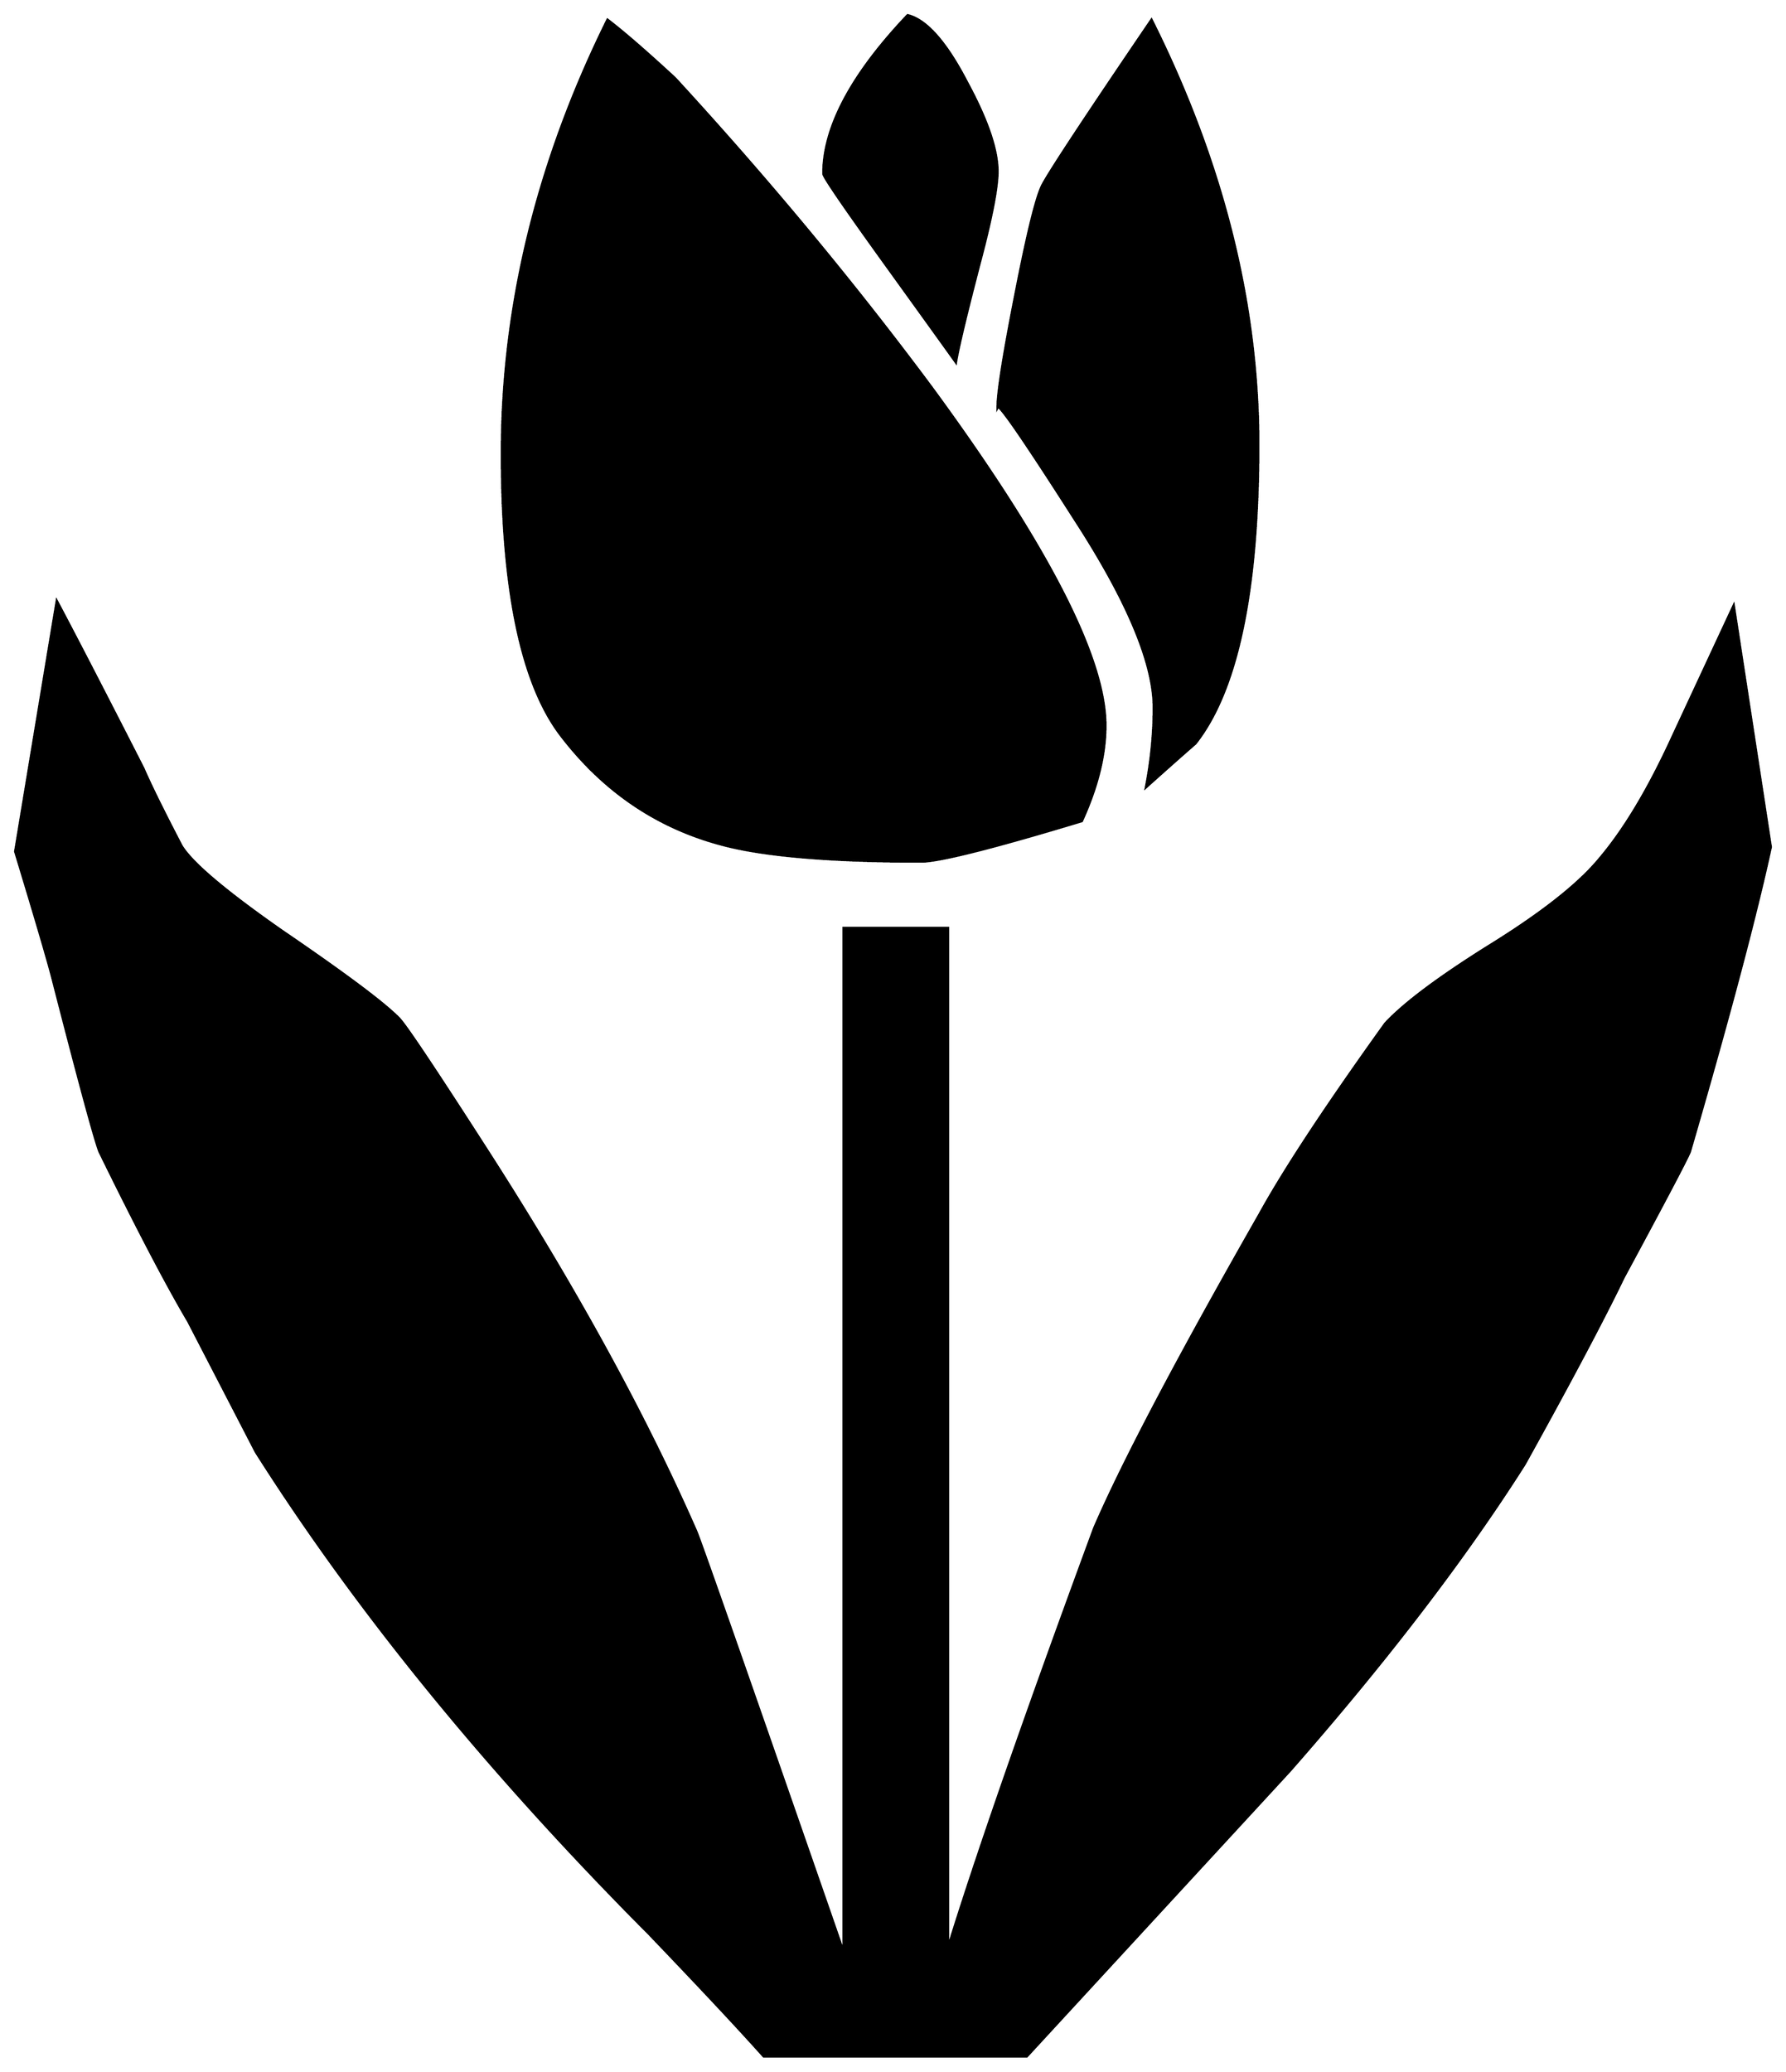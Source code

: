 


\begin{tikzpicture}[y=0.80pt, x=0.80pt, yscale=-1.0, xscale=1.0, inner sep=0pt, outer sep=0pt]
\begin{scope}[shift={(100.0,1671.0)},nonzero rule]
  \path[draw=.,fill=.,line width=1.600pt] (1188.0,-1073.0) ..
    controls (1188.0,-943.0) and (1169.333,-854.333) ..
    (1132.0,-807.0) .. controls (1122.0,-798.333) and
    (1107.333,-785.333) .. (1088.0,-768.0) .. controls
    (1092.667,-792.0) and (1095.0,-815.667) .. (1095.0,-839.0) ..
    controls (1095.0,-878.333) and (1071.667,-934.0) ..
    (1025.0,-1006.0) .. controls (979.0,-1078.0) and
    (956.0,-1111.333) .. (956.0,-1106.0) .. controls
    (956.0,-1119.333) and (961.333,-1153.0) .. (972.0,-1207.0) ..
    controls (982.667,-1261.667) and (990.667,-1294.0) ..
    (996.0,-1304.0) .. controls (1002.667,-1316.667) and
    (1035.0,-1365.667) .. (1093.0,-1451.0) .. controls
    (1156.333,-1324.333) and (1188.0,-1198.333) .. (1188.0,-1073.0) --
    cycle(956.0,-1316.0) .. controls (956.0,-1301.333) and
    (950.667,-1274.0) .. (940.0,-1234.0) .. controls
    (928.0,-1188.0) and (921.0,-1158.667) .. (919.0,-1146.0) ..
    controls (917.667,-1148.0) and (896.333,-1177.667) ..
    (855.0,-1235.0) .. controls (819.0,-1285.0) and
    (801.0,-1311.333) .. (801.0,-1314.0) .. controls
    (801.0,-1355.333) and (826.0,-1402.333) .. (876.0,-1455.0) ..
    controls (892.667,-1451.0) and (910.333,-1431.0) ..
    (929.0,-1395.0) .. controls (947.0,-1361.667) and
    (956.0,-1335.333) .. (956.0,-1316.0) -- cycle(1052.0,-823.0)
    .. controls (1052.0,-797.0) and (1045.0,-768.667) ..
    (1031.0,-738.0) .. controls (951.667,-714.0) and
    (904.0,-702.0) .. (888.0,-702.0) .. controls (807.333,-702.0)
    and (748.333,-707.0) .. (711.0,-717.0) .. controls
    (653.0,-732.333) and (605.0,-765.0) .. (567.0,-815.0) ..
    controls (532.333,-861.0) and (515.0,-944.333) ..
    (515.0,-1065.0) .. controls (515.0,-1195.667) and
    (546.333,-1324.333) .. (609.0,-1451.0) .. controls
    (623.0,-1440.333) and (643.0,-1423.0) .. (669.0,-1399.0) ..
    controls (752.333,-1308.333) and (828.667,-1216.333) ..
    (898.0,-1123.0) .. controls (1000.667,-983.0) and
    (1052.0,-883.0) .. (1052.0,-823.0) -- cycle(1644.0,-715.0)
    .. controls (1630.667,-653.667) and (1606.667,-563.333) ..
    (1572.0,-444.0) .. controls (1569.333,-437.333) and
    (1549.667,-400.0) .. (1513.0,-332.0) .. controls
    (1495.0,-294.667) and (1465.667,-239.333) .. (1425.0,-166.0) ..
    controls (1371.667,-82.0) and (1302.0,9.0) .. (1216.0,107.0)
    .. controls (1138.0,191.667) and (1060.0,276.333) ..
    (982.0,361.0) -- (748.0,361.0) .. controls (726.0,336.333) and
    (692.0,300.0) .. (646.0,252.0) .. controls (502.667,108.0) and
    (386.0,-35.0) .. (296.0,-177.0) .. controls (295.333,-178.333)
    and (275.333,-217.0) .. (236.0,-293.0) .. controls
    (216.667,-325.667) and (190.333,-376.0) .. (157.0,-444.0) ..
    controls (153.0,-454.0) and (139.333,-504.333) .. (116.0,-595.0)
    .. controls (112.0,-611.0) and (100.667,-649.667) ..
    (82.0,-711.0) -- (119.0,-934.0) .. controls (136.333,-901.333)
    and (162.0,-851.667) .. (196.0,-785.0) .. controls
    (202.667,-769.667) and (214.0,-746.667) .. (230.0,-716.0) ..
    controls (239.333,-700.667) and (269.333,-675.333) .. (320.0,-640.0)
    .. controls (376.667,-601.333) and (411.333,-575.333) ..
    (424.0,-562.0) .. controls (430.667,-554.667) and (457.333,-514.667)
    .. (504.0,-442.0) .. controls (581.333,-321.333) and
    (642.667,-209.333) .. (688.0,-106.0) .. controls (692.0,-96.667)
    and (735.667,28.0) .. (819.0,268.0) -- (819.0,-643.0) --
    (912.0,-643.0) -- (912.0,264.0) .. controls (938.0,180.0)
    and (981.333,55.667) .. (1042.0,-109.0) .. controls
    (1067.333,-167.667) and (1116.333,-260.667) .. (1189.0,-388.0) ..
    controls (1211.0,-428.0) and (1248.333,-484.667) ..
    (1301.0,-558.0) .. controls (1318.333,-576.667) and
    (1350.667,-600.667) .. (1398.0,-630.0) .. controls
    (1442.667,-658.0) and (1474.0,-683.0) .. (1492.0,-705.0) ..
    controls (1514.0,-731.0) and (1535.667,-767.333) ..
    (1557.0,-814.0) .. controls (1575.0,-852.667) and
    (1593.0,-891.333) .. (1611.0,-930.0) -- (1644.0,-715.0) --
    cycle;
\end{scope}

\end{tikzpicture}

